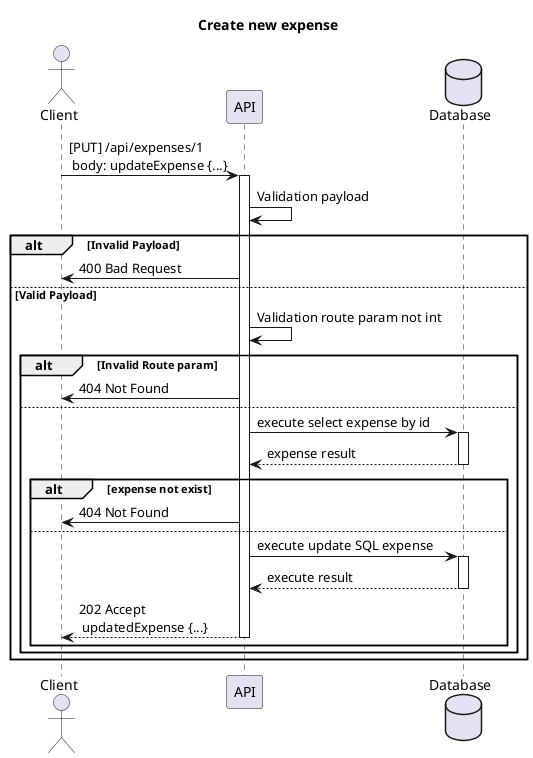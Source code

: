 @startuml

title: Create new expense
actor Client
participant API
database Database 

Client -> API: [PUT] /api/expenses/1 \n body: updateExpense {...}
activate API
API -> API: Validation payload
alt Invalid Payload
API -> Client: 400 Bad Request
else Valid Payload
API -> API: Validation route param not int
alt Invalid Route param
API -> Client: 404 Not Found
else
API -> Database: execute select expense by id
activate Database
Database --> API: expense result
deactivate Database

alt expense not exist
API -> Client: 404 Not Found
else
API -> Database: execute update SQL expense
activate Database
Database --> API: execute result
deactivate Database
API --> Client: 202 Accept \n updatedExpense {...}
deactivate API
end
end
end


@enduml